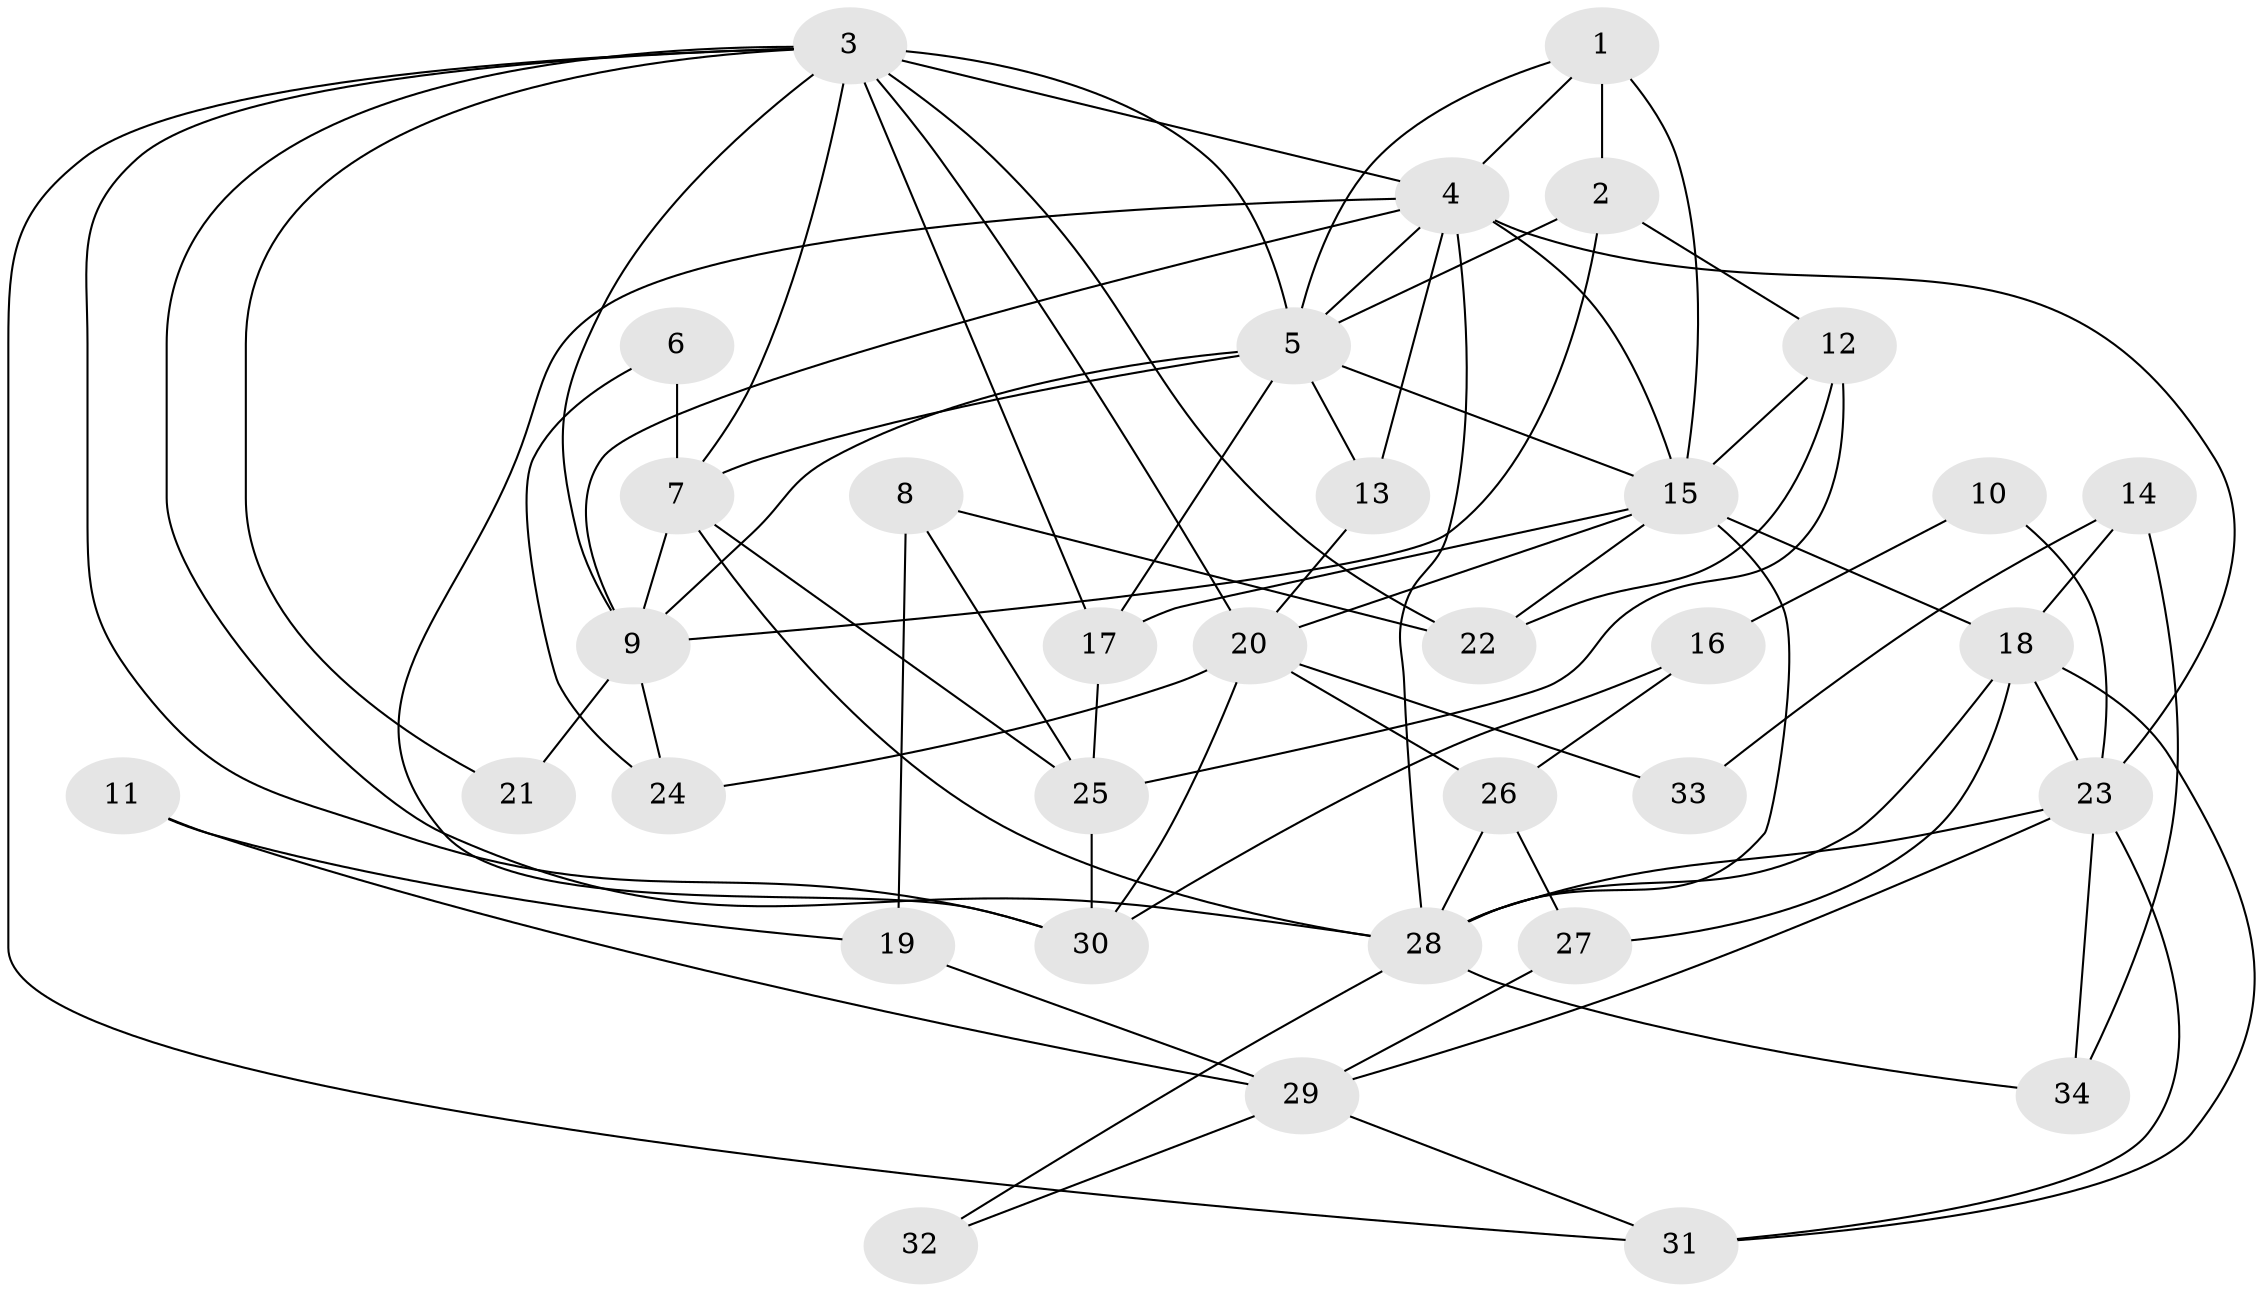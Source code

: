 // original degree distribution, {2: 0.1791044776119403, 4: 0.2537313432835821, 8: 0.04477611940298507, 6: 0.07462686567164178, 5: 0.14925373134328357, 3: 0.2537313432835821, 7: 0.04477611940298507}
// Generated by graph-tools (version 1.1) at 2025/36/03/09/25 02:36:17]
// undirected, 34 vertices, 80 edges
graph export_dot {
graph [start="1"]
  node [color=gray90,style=filled];
  1;
  2;
  3;
  4;
  5;
  6;
  7;
  8;
  9;
  10;
  11;
  12;
  13;
  14;
  15;
  16;
  17;
  18;
  19;
  20;
  21;
  22;
  23;
  24;
  25;
  26;
  27;
  28;
  29;
  30;
  31;
  32;
  33;
  34;
  1 -- 2 [weight=1.0];
  1 -- 4 [weight=1.0];
  1 -- 5 [weight=1.0];
  1 -- 15 [weight=2.0];
  2 -- 5 [weight=1.0];
  2 -- 9 [weight=1.0];
  2 -- 12 [weight=1.0];
  3 -- 4 [weight=1.0];
  3 -- 5 [weight=3.0];
  3 -- 7 [weight=3.0];
  3 -- 9 [weight=1.0];
  3 -- 17 [weight=1.0];
  3 -- 20 [weight=2.0];
  3 -- 21 [weight=1.0];
  3 -- 22 [weight=1.0];
  3 -- 28 [weight=1.0];
  3 -- 30 [weight=1.0];
  3 -- 31 [weight=1.0];
  4 -- 5 [weight=1.0];
  4 -- 9 [weight=1.0];
  4 -- 13 [weight=2.0];
  4 -- 15 [weight=1.0];
  4 -- 23 [weight=1.0];
  4 -- 28 [weight=1.0];
  4 -- 30 [weight=1.0];
  5 -- 7 [weight=2.0];
  5 -- 9 [weight=1.0];
  5 -- 13 [weight=1.0];
  5 -- 15 [weight=1.0];
  5 -- 17 [weight=1.0];
  6 -- 7 [weight=1.0];
  6 -- 24 [weight=1.0];
  7 -- 9 [weight=2.0];
  7 -- 25 [weight=1.0];
  7 -- 28 [weight=1.0];
  8 -- 19 [weight=1.0];
  8 -- 22 [weight=1.0];
  8 -- 25 [weight=1.0];
  9 -- 21 [weight=1.0];
  9 -- 24 [weight=1.0];
  10 -- 16 [weight=1.0];
  10 -- 23 [weight=1.0];
  11 -- 19 [weight=1.0];
  11 -- 29 [weight=1.0];
  12 -- 15 [weight=1.0];
  12 -- 22 [weight=1.0];
  12 -- 25 [weight=1.0];
  13 -- 20 [weight=1.0];
  14 -- 18 [weight=1.0];
  14 -- 33 [weight=1.0];
  14 -- 34 [weight=1.0];
  15 -- 17 [weight=2.0];
  15 -- 18 [weight=1.0];
  15 -- 20 [weight=3.0];
  15 -- 22 [weight=2.0];
  15 -- 28 [weight=1.0];
  16 -- 26 [weight=1.0];
  16 -- 30 [weight=1.0];
  17 -- 25 [weight=1.0];
  18 -- 23 [weight=1.0];
  18 -- 27 [weight=1.0];
  18 -- 28 [weight=1.0];
  18 -- 31 [weight=1.0];
  19 -- 29 [weight=1.0];
  20 -- 24 [weight=1.0];
  20 -- 26 [weight=1.0];
  20 -- 30 [weight=1.0];
  20 -- 33 [weight=1.0];
  23 -- 28 [weight=1.0];
  23 -- 29 [weight=1.0];
  23 -- 31 [weight=1.0];
  23 -- 34 [weight=1.0];
  25 -- 30 [weight=1.0];
  26 -- 27 [weight=1.0];
  26 -- 28 [weight=1.0];
  27 -- 29 [weight=1.0];
  28 -- 32 [weight=1.0];
  28 -- 34 [weight=1.0];
  29 -- 31 [weight=1.0];
  29 -- 32 [weight=1.0];
}
